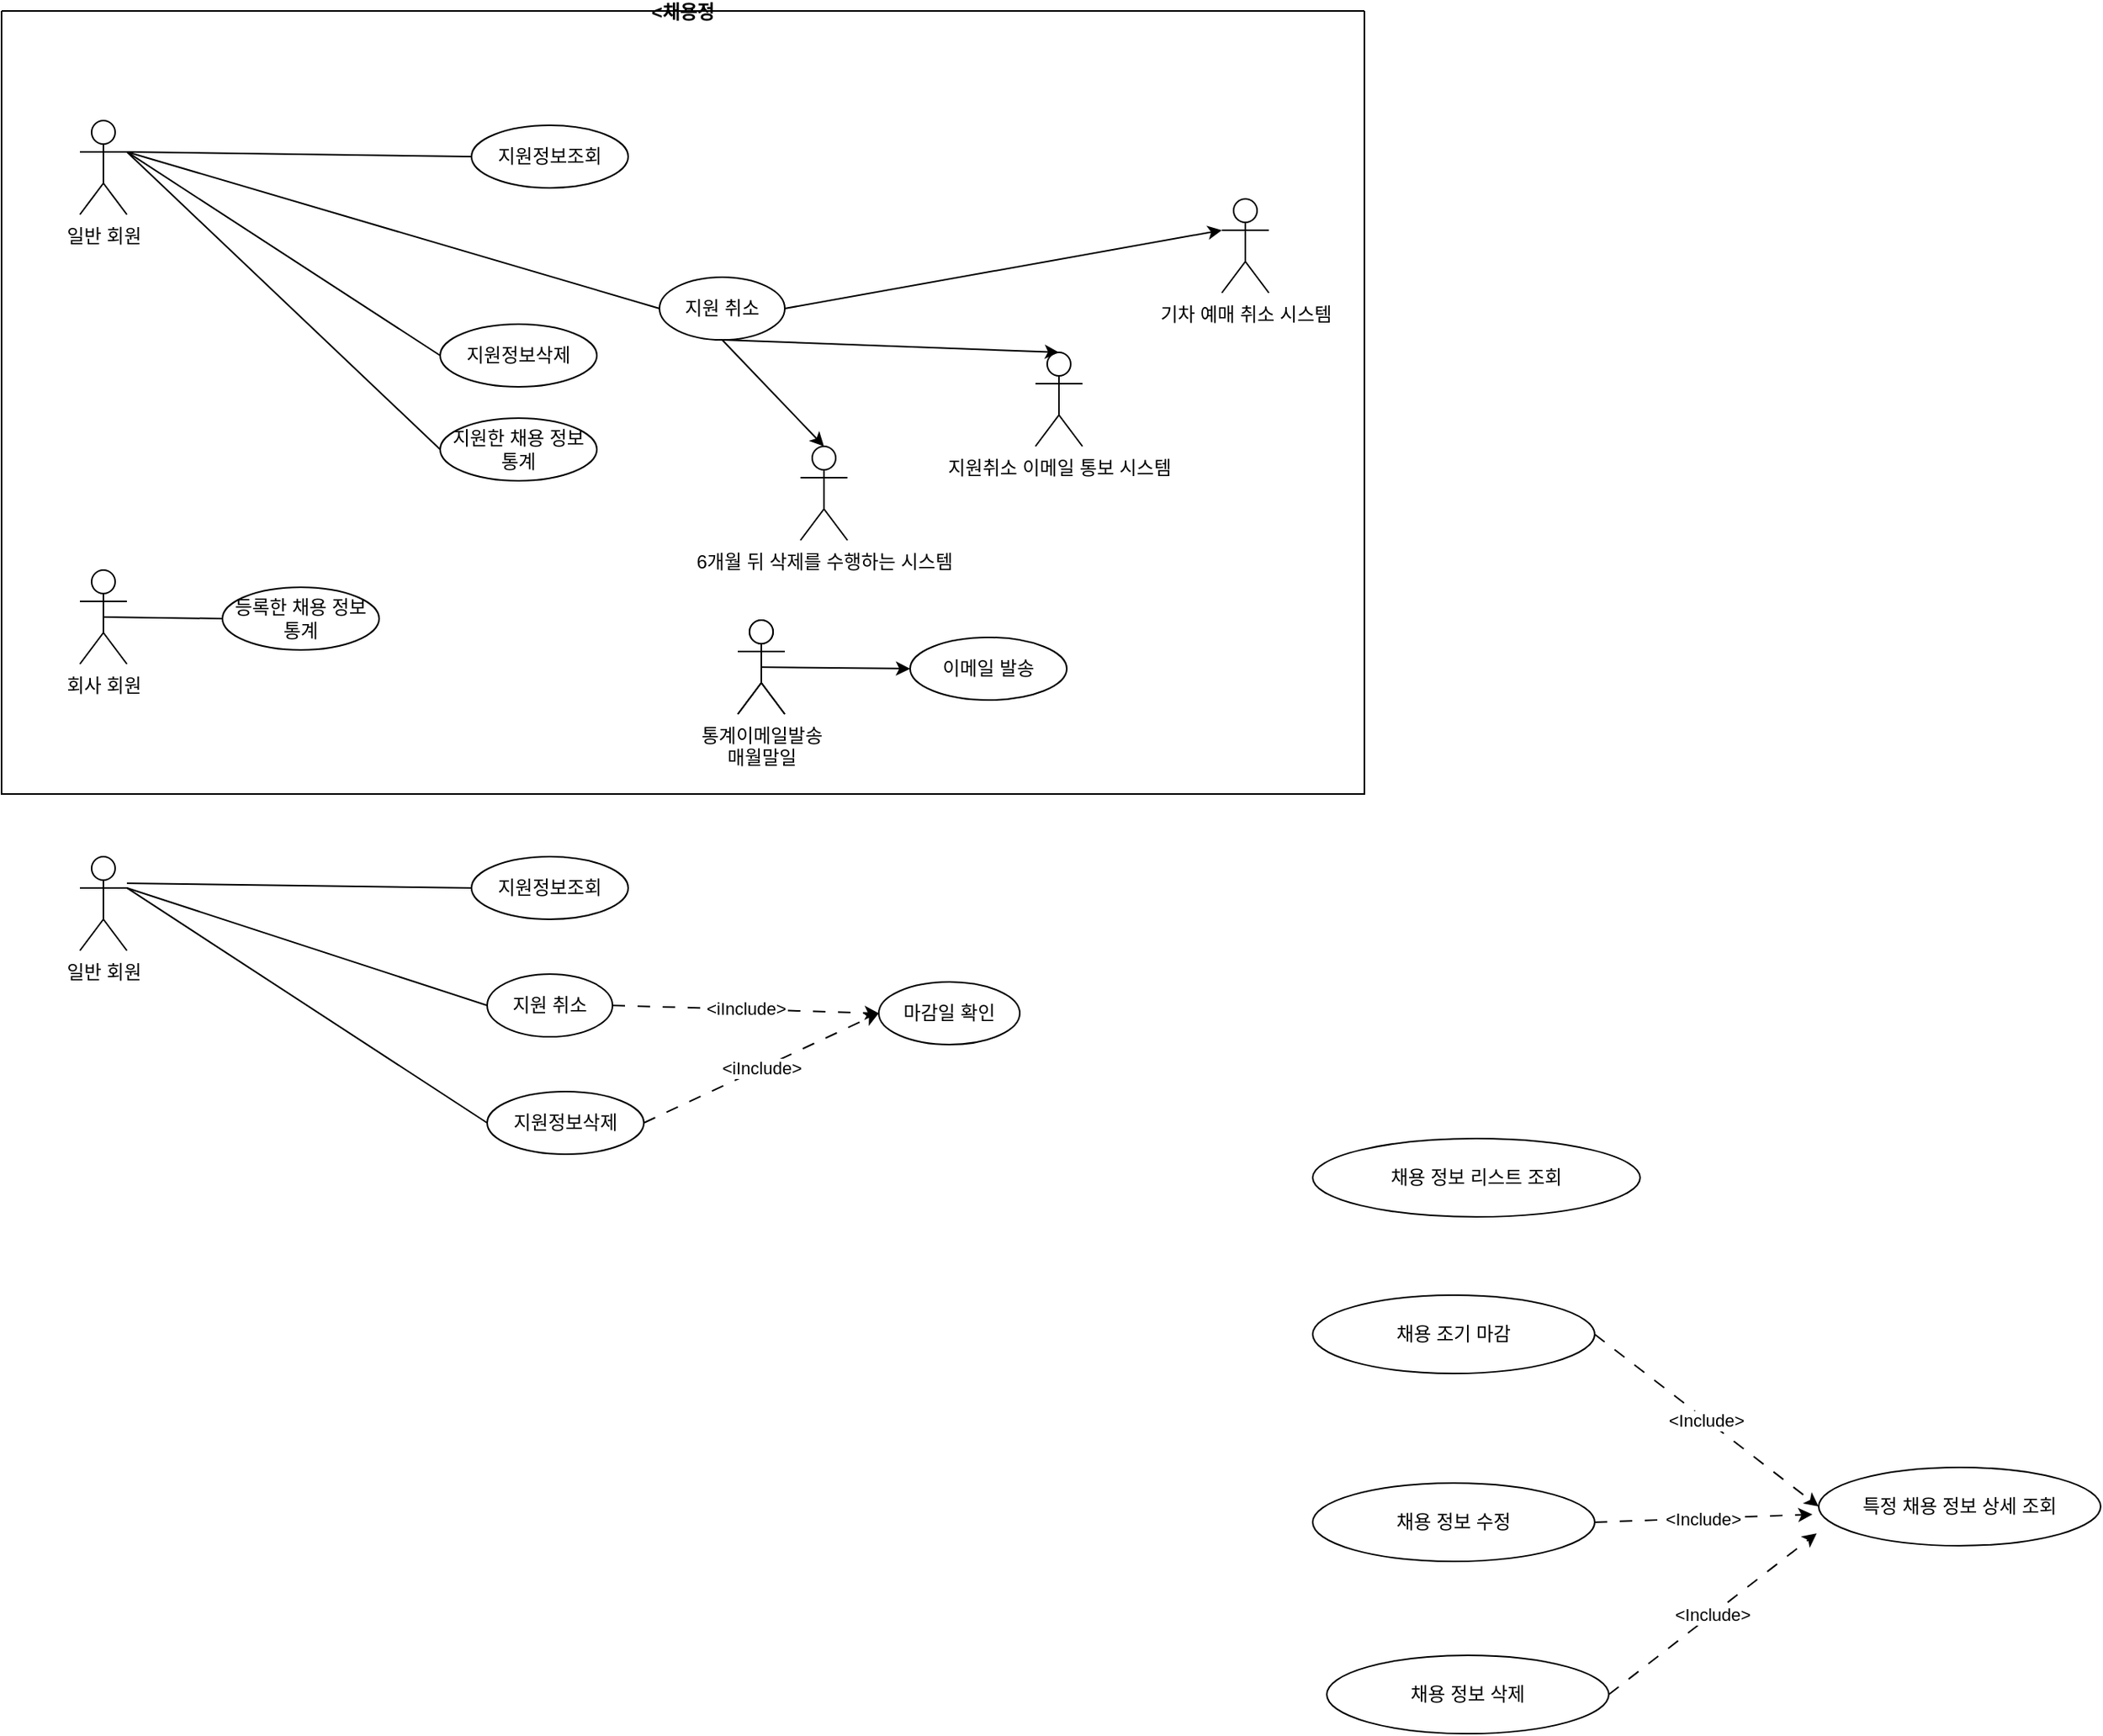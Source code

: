<mxfile version="21.1.5" type="github">
  <diagram name="지원기능" id="UPAmNvmZ-K9R0Tg9lCOD">
    <mxGraphModel dx="2150" dy="1952" grid="1" gridSize="10" guides="1" tooltips="1" connect="1" arrows="1" fold="1" page="1" pageScale="1" pageWidth="827" pageHeight="1169" math="0" shadow="0">
      <root>
        <mxCell id="0" />
        <mxCell id="1" parent="0" />
        <mxCell id="RSWRGFQSnWnRpEEUj8jb-1" value="일반 회원" style="shape=umlActor;verticalLabelPosition=bottom;verticalAlign=top;html=1;outlineConnect=0;" parent="1" vertex="1">
          <mxGeometry x="40" y="40" width="30" height="60" as="geometry" />
        </mxCell>
        <mxCell id="RSWRGFQSnWnRpEEUj8jb-2" value="회사 회원" style="shape=umlActor;verticalLabelPosition=bottom;verticalAlign=top;html=1;outlineConnect=0;" parent="1" vertex="1">
          <mxGeometry x="40" y="327" width="30" height="60" as="geometry" />
        </mxCell>
        <mxCell id="RSWRGFQSnWnRpEEUj8jb-3" value="지원정보조회" style="ellipse;whiteSpace=wrap;html=1;" parent="1" vertex="1">
          <mxGeometry x="290" y="43" width="100" height="40" as="geometry" />
        </mxCell>
        <mxCell id="RSWRGFQSnWnRpEEUj8jb-19" value="" style="endArrow=none;html=1;rounded=0;entryX=0;entryY=0.5;entryDx=0;entryDy=0;exitX=1;exitY=0.333;exitDx=0;exitDy=0;exitPerimeter=0;" parent="1" source="RSWRGFQSnWnRpEEUj8jb-1" target="RSWRGFQSnWnRpEEUj8jb-3" edge="1">
          <mxGeometry width="50" height="50" relative="1" as="geometry">
            <mxPoint x="80" y="70" as="sourcePoint" />
            <mxPoint x="460" y="100" as="targetPoint" />
          </mxGeometry>
        </mxCell>
        <mxCell id="RSWRGFQSnWnRpEEUj8jb-24" value="" style="endArrow=none;html=1;rounded=0;entryX=0;entryY=0.5;entryDx=0;entryDy=0;exitX=1;exitY=0.333;exitDx=0;exitDy=0;exitPerimeter=0;" parent="1" source="RSWRGFQSnWnRpEEUj8jb-1" target="RSWRGFQSnWnRpEEUj8jb-23" edge="1">
          <mxGeometry width="50" height="50" relative="1" as="geometry">
            <mxPoint x="80" y="70" as="sourcePoint" />
            <mxPoint x="300" y="73" as="targetPoint" />
          </mxGeometry>
        </mxCell>
        <mxCell id="RSWRGFQSnWnRpEEUj8jb-28" value="&lt;채용정" style="swimlane;startSize=0;" parent="1" vertex="1">
          <mxGeometry x="-10" y="-30" width="870" height="500" as="geometry" />
        </mxCell>
        <mxCell id="ywEW3Zn0HRga_1FKV1Z--3" value="등록한 채용 정보 통계" style="ellipse;whiteSpace=wrap;html=1;" parent="RSWRGFQSnWnRpEEUj8jb-28" vertex="1">
          <mxGeometry x="141" y="368" width="100" height="40" as="geometry" />
        </mxCell>
        <mxCell id="ywEW3Zn0HRga_1FKV1Z--39" value="6개월 뒤 삭제를 수행하는 시스템" style="shape=umlActor;verticalLabelPosition=bottom;verticalAlign=top;html=1;outlineConnect=0;" parent="RSWRGFQSnWnRpEEUj8jb-28" vertex="1">
          <mxGeometry x="510" y="278" width="30" height="60" as="geometry" />
        </mxCell>
        <mxCell id="RSWRGFQSnWnRpEEUj8jb-20" value="지원취소 이메일 통보 시스템" style="shape=umlActor;verticalLabelPosition=bottom;verticalAlign=top;html=1;outlineConnect=0;" parent="RSWRGFQSnWnRpEEUj8jb-28" vertex="1">
          <mxGeometry x="660" y="218" width="30" height="60" as="geometry" />
        </mxCell>
        <mxCell id="RSWRGFQSnWnRpEEUj8jb-12" value="지원 취소" style="ellipse;whiteSpace=wrap;html=1;" parent="RSWRGFQSnWnRpEEUj8jb-28" vertex="1">
          <mxGeometry x="420" y="170" width="80" height="40" as="geometry" />
        </mxCell>
        <mxCell id="RSWRGFQSnWnRpEEUj8jb-22" value="" style="endArrow=classic;html=1;rounded=0;entryX=0.5;entryY=0;entryDx=0;entryDy=0;entryPerimeter=0;exitX=0.5;exitY=1;exitDx=0;exitDy=0;" parent="RSWRGFQSnWnRpEEUj8jb-28" source="RSWRGFQSnWnRpEEUj8jb-12" target="RSWRGFQSnWnRpEEUj8jb-20" edge="1">
          <mxGeometry width="50" height="50" relative="1" as="geometry">
            <mxPoint x="420" y="180" as="sourcePoint" />
            <mxPoint x="470" y="130" as="targetPoint" />
          </mxGeometry>
        </mxCell>
        <mxCell id="ywEW3Zn0HRga_1FKV1Z--2" value="" style="endArrow=classic;html=1;rounded=0;entryX=0.5;entryY=0;entryDx=0;entryDy=0;exitX=0.5;exitY=1;exitDx=0;exitDy=0;entryPerimeter=0;" parent="RSWRGFQSnWnRpEEUj8jb-28" source="RSWRGFQSnWnRpEEUj8jb-12" target="ywEW3Zn0HRga_1FKV1Z--39" edge="1">
          <mxGeometry width="50" height="50" relative="1" as="geometry">
            <mxPoint x="600" y="203" as="sourcePoint" />
            <mxPoint x="599" y="310" as="targetPoint" />
          </mxGeometry>
        </mxCell>
        <mxCell id="ywEW3Zn0HRga_1FKV1Z--50" value="지원한 채용 정보 통계" style="ellipse;whiteSpace=wrap;html=1;" parent="RSWRGFQSnWnRpEEUj8jb-28" vertex="1">
          <mxGeometry x="280" y="260" width="100" height="40" as="geometry" />
        </mxCell>
        <mxCell id="ywEW3Zn0HRga_1FKV1Z--52" value="통계이메일발송" style="shape=umlActor;verticalLabelPosition=bottom;verticalAlign=top;html=1;outlineConnect=0;" parent="RSWRGFQSnWnRpEEUj8jb-28" vertex="1">
          <mxGeometry x="470" y="389" width="30" height="60" as="geometry" />
        </mxCell>
        <mxCell id="ywEW3Zn0HRga_1FKV1Z--56" value="&lt;br&gt;매월말일" style="shape=umlActor;verticalLabelPosition=bottom;verticalAlign=top;html=1;outlineConnect=0;" parent="RSWRGFQSnWnRpEEUj8jb-28" vertex="1">
          <mxGeometry x="470" y="389" width="30" height="60" as="geometry" />
        </mxCell>
        <mxCell id="ywEW3Zn0HRga_1FKV1Z--60" value="" style="endArrow=classic;html=1;rounded=0;entryX=0;entryY=0.5;entryDx=0;entryDy=0;exitX=0.5;exitY=0.5;exitDx=0;exitDy=0;exitPerimeter=0;" parent="RSWRGFQSnWnRpEEUj8jb-28" source="ywEW3Zn0HRga_1FKV1Z--56" target="ywEW3Zn0HRga_1FKV1Z--59" edge="1">
          <mxGeometry width="50" height="50" relative="1" as="geometry">
            <mxPoint x="750" y="610" as="sourcePoint" />
            <mxPoint x="800" y="560" as="targetPoint" />
          </mxGeometry>
        </mxCell>
        <mxCell id="ywEW3Zn0HRga_1FKV1Z--59" value="이메일 발송" style="ellipse;whiteSpace=wrap;html=1;" parent="RSWRGFQSnWnRpEEUj8jb-28" vertex="1">
          <mxGeometry x="580" y="400" width="100" height="40" as="geometry" />
        </mxCell>
        <mxCell id="RSWRGFQSnWnRpEEUj8jb-23" value="지원정보삭제" style="ellipse;whiteSpace=wrap;html=1;" parent="RSWRGFQSnWnRpEEUj8jb-28" vertex="1">
          <mxGeometry x="280" y="200" width="100" height="40" as="geometry" />
        </mxCell>
        <mxCell id="RSWRGFQSnWnRpEEUj8jb-31" value="" style="endArrow=classic;html=1;rounded=0;exitX=1;exitY=0.5;exitDx=0;exitDy=0;entryX=0;entryY=0.333;entryDx=0;entryDy=0;entryPerimeter=0;" parent="1" source="RSWRGFQSnWnRpEEUj8jb-12" target="ywEW3Zn0HRga_1FKV1Z--41" edge="1">
          <mxGeometry width="50" height="50" relative="1" as="geometry">
            <mxPoint x="410" y="280" as="sourcePoint" />
            <mxPoint x="800" y="130" as="targetPoint" />
          </mxGeometry>
        </mxCell>
        <mxCell id="ywEW3Zn0HRga_1FKV1Z--5" value="" style="endArrow=none;html=1;rounded=0;exitX=1;exitY=0.333;exitDx=0;exitDy=0;exitPerimeter=0;entryX=0;entryY=0.5;entryDx=0;entryDy=0;" parent="1" source="RSWRGFQSnWnRpEEUj8jb-1" target="ywEW3Zn0HRga_1FKV1Z--50" edge="1">
          <mxGeometry width="50" height="50" relative="1" as="geometry">
            <mxPoint x="380" y="180" as="sourcePoint" />
            <mxPoint x="430" y="130" as="targetPoint" />
          </mxGeometry>
        </mxCell>
        <mxCell id="ywEW3Zn0HRga_1FKV1Z--6" value="" style="endArrow=none;html=1;rounded=0;entryX=0;entryY=0.5;entryDx=0;entryDy=0;exitX=0.5;exitY=0.5;exitDx=0;exitDy=0;exitPerimeter=0;" parent="1" source="RSWRGFQSnWnRpEEUj8jb-2" target="ywEW3Zn0HRga_1FKV1Z--3" edge="1">
          <mxGeometry width="50" height="50" relative="1" as="geometry">
            <mxPoint x="70" y="357" as="sourcePoint" />
            <mxPoint x="430" y="130" as="targetPoint" />
          </mxGeometry>
        </mxCell>
        <mxCell id="ywEW3Zn0HRga_1FKV1Z--14" value="특정 채용 정보 상세 조회" style="ellipse;whiteSpace=wrap;html=1;" parent="1" vertex="1">
          <mxGeometry x="1150" y="900" width="180" height="50" as="geometry" />
        </mxCell>
        <mxCell id="ywEW3Zn0HRga_1FKV1Z--15" value="채용 조기 마감" style="ellipse;whiteSpace=wrap;html=1;" parent="1" vertex="1">
          <mxGeometry x="827" y="790" width="180" height="50" as="geometry" />
        </mxCell>
        <mxCell id="ywEW3Zn0HRga_1FKV1Z--16" value="채용 정보 수정" style="ellipse;whiteSpace=wrap;html=1;" parent="1" vertex="1">
          <mxGeometry x="827" y="910" width="180" height="50" as="geometry" />
        </mxCell>
        <mxCell id="ywEW3Zn0HRga_1FKV1Z--17" value="채용 정보 삭제" style="ellipse;whiteSpace=wrap;html=1;" parent="1" vertex="1">
          <mxGeometry x="836" y="1020" width="180" height="50" as="geometry" />
        </mxCell>
        <mxCell id="ywEW3Zn0HRga_1FKV1Z--19" value="&amp;lt;Include&amp;gt;" style="rounded=0;orthogonalLoop=1;jettySize=auto;html=1;exitX=1;exitY=0.5;exitDx=0;exitDy=0;entryX=0;entryY=0.5;entryDx=0;entryDy=0;shadow=0;fillColor=none;dashed=1;dashPattern=8 8;" parent="1" source="ywEW3Zn0HRga_1FKV1Z--15" target="ywEW3Zn0HRga_1FKV1Z--14" edge="1">
          <mxGeometry relative="1" as="geometry">
            <mxPoint x="1206" y="840" as="sourcePoint" />
            <mxPoint x="1056" y="760" as="targetPoint" />
          </mxGeometry>
        </mxCell>
        <mxCell id="ywEW3Zn0HRga_1FKV1Z--20" value="&amp;lt;Include&amp;gt;" style="rounded=0;orthogonalLoop=1;jettySize=auto;html=1;exitX=1;exitY=0.5;exitDx=0;exitDy=0;shadow=0;fillColor=none;dashed=1;dashPattern=8 8;" parent="1" source="ywEW3Zn0HRga_1FKV1Z--16" edge="1">
          <mxGeometry relative="1" as="geometry">
            <mxPoint x="1017" y="825" as="sourcePoint" />
            <mxPoint x="1146" y="930" as="targetPoint" />
          </mxGeometry>
        </mxCell>
        <mxCell id="ywEW3Zn0HRga_1FKV1Z--21" value="&amp;lt;Include&amp;gt;" style="rounded=0;orthogonalLoop=1;jettySize=auto;html=1;exitX=1;exitY=0.5;exitDx=0;exitDy=0;entryX=-0.007;entryY=0.842;entryDx=0;entryDy=0;shadow=0;fillColor=none;dashed=1;dashPattern=8 8;entryPerimeter=0;" parent="1" source="ywEW3Zn0HRga_1FKV1Z--17" target="ywEW3Zn0HRga_1FKV1Z--14" edge="1">
          <mxGeometry relative="1" as="geometry">
            <mxPoint x="1027" y="835" as="sourcePoint" />
            <mxPoint x="1170" y="945" as="targetPoint" />
          </mxGeometry>
        </mxCell>
        <mxCell id="ywEW3Zn0HRga_1FKV1Z--23" value="채용 정보 리스트 조회" style="ellipse;whiteSpace=wrap;html=1;" parent="1" vertex="1">
          <mxGeometry x="827" y="690" width="209" height="50" as="geometry" />
        </mxCell>
        <mxCell id="ywEW3Zn0HRga_1FKV1Z--25" value="일반 회원" style="shape=umlActor;verticalLabelPosition=bottom;verticalAlign=top;html=1;outlineConnect=0;" parent="1" vertex="1">
          <mxGeometry x="40" y="510" width="30" height="60" as="geometry" />
        </mxCell>
        <mxCell id="ywEW3Zn0HRga_1FKV1Z--26" value="지원정보조회" style="ellipse;whiteSpace=wrap;html=1;" parent="1" vertex="1">
          <mxGeometry x="290" y="510" width="100" height="40" as="geometry" />
        </mxCell>
        <mxCell id="ywEW3Zn0HRga_1FKV1Z--27" value="" style="endArrow=none;html=1;rounded=0;entryX=0;entryY=0.5;entryDx=0;entryDy=0;exitX=1;exitY=0.333;exitDx=0;exitDy=0;exitPerimeter=0;" parent="1" target="ywEW3Zn0HRga_1FKV1Z--26" edge="1">
          <mxGeometry width="50" height="50" relative="1" as="geometry">
            <mxPoint x="70" y="527" as="sourcePoint" />
            <mxPoint x="460" y="567" as="targetPoint" />
          </mxGeometry>
        </mxCell>
        <mxCell id="ywEW3Zn0HRga_1FKV1Z--30" value="지원 취소" style="ellipse;whiteSpace=wrap;html=1;" parent="1" vertex="1">
          <mxGeometry x="300" y="585" width="80" height="40" as="geometry" />
        </mxCell>
        <mxCell id="ywEW3Zn0HRga_1FKV1Z--31" value="지원정보삭제" style="ellipse;whiteSpace=wrap;html=1;" parent="1" vertex="1">
          <mxGeometry x="300" y="660" width="100" height="40" as="geometry" />
        </mxCell>
        <mxCell id="ywEW3Zn0HRga_1FKV1Z--32" value="" style="endArrow=none;html=1;rounded=0;entryX=0;entryY=0.5;entryDx=0;entryDy=0;" parent="1" target="ywEW3Zn0HRga_1FKV1Z--30" edge="1">
          <mxGeometry width="50" height="50" relative="1" as="geometry">
            <mxPoint x="70" y="530" as="sourcePoint" />
            <mxPoint x="300" y="540" as="targetPoint" />
          </mxGeometry>
        </mxCell>
        <mxCell id="ywEW3Zn0HRga_1FKV1Z--33" value="" style="endArrow=none;html=1;rounded=0;entryX=0;entryY=0.5;entryDx=0;entryDy=0;exitX=1;exitY=0.333;exitDx=0;exitDy=0;exitPerimeter=0;" parent="1" source="ywEW3Zn0HRga_1FKV1Z--25" target="ywEW3Zn0HRga_1FKV1Z--31" edge="1">
          <mxGeometry width="50" height="50" relative="1" as="geometry">
            <mxPoint x="90" y="547" as="sourcePoint" />
            <mxPoint x="310" y="550" as="targetPoint" />
          </mxGeometry>
        </mxCell>
        <mxCell id="ywEW3Zn0HRga_1FKV1Z--34" value="마감일 확인" style="ellipse;whiteSpace=wrap;html=1;" parent="1" vertex="1">
          <mxGeometry x="550" y="590" width="90" height="40" as="geometry" />
        </mxCell>
        <mxCell id="ywEW3Zn0HRga_1FKV1Z--36" value="&amp;lt;iInclude&amp;gt;" style="rounded=0;orthogonalLoop=1;jettySize=auto;html=1;exitX=1;exitY=0.5;exitDx=0;exitDy=0;shadow=0;fillColor=none;dashed=1;dashPattern=8 8;entryX=0;entryY=0.5;entryDx=0;entryDy=0;" parent="1" source="ywEW3Zn0HRga_1FKV1Z--30" target="ywEW3Zn0HRga_1FKV1Z--34" edge="1">
          <mxGeometry relative="1" as="geometry">
            <mxPoint x="540" y="600" as="sourcePoint" />
            <mxPoint x="620" y="700" as="targetPoint" />
          </mxGeometry>
        </mxCell>
        <mxCell id="ywEW3Zn0HRga_1FKV1Z--38" value="&amp;lt;iInclude&amp;gt;" style="rounded=0;orthogonalLoop=1;jettySize=auto;html=1;exitX=1;exitY=0.5;exitDx=0;exitDy=0;shadow=0;fillColor=none;dashed=1;dashPattern=8 8;" parent="1" source="ywEW3Zn0HRga_1FKV1Z--31" edge="1">
          <mxGeometry relative="1" as="geometry">
            <mxPoint x="390" y="615" as="sourcePoint" />
            <mxPoint x="550" y="610" as="targetPoint" />
          </mxGeometry>
        </mxCell>
        <mxCell id="ywEW3Zn0HRga_1FKV1Z--41" value="기차 예매 취소 시스템" style="shape=umlActor;verticalLabelPosition=bottom;verticalAlign=top;html=1;outlineConnect=0;" parent="1" vertex="1">
          <mxGeometry x="769" y="90" width="30" height="60" as="geometry" />
        </mxCell>
        <mxCell id="ywEW3Zn0HRga_1FKV1Z--46" value="" style="endArrow=none;html=1;rounded=0;entryX=0;entryY=0.5;entryDx=0;entryDy=0;" parent="1" target="RSWRGFQSnWnRpEEUj8jb-12" edge="1">
          <mxGeometry width="50" height="50" relative="1" as="geometry">
            <mxPoint x="70" y="60" as="sourcePoint" />
            <mxPoint x="340" y="130" as="targetPoint" />
          </mxGeometry>
        </mxCell>
      </root>
    </mxGraphModel>
  </diagram>
</mxfile>
